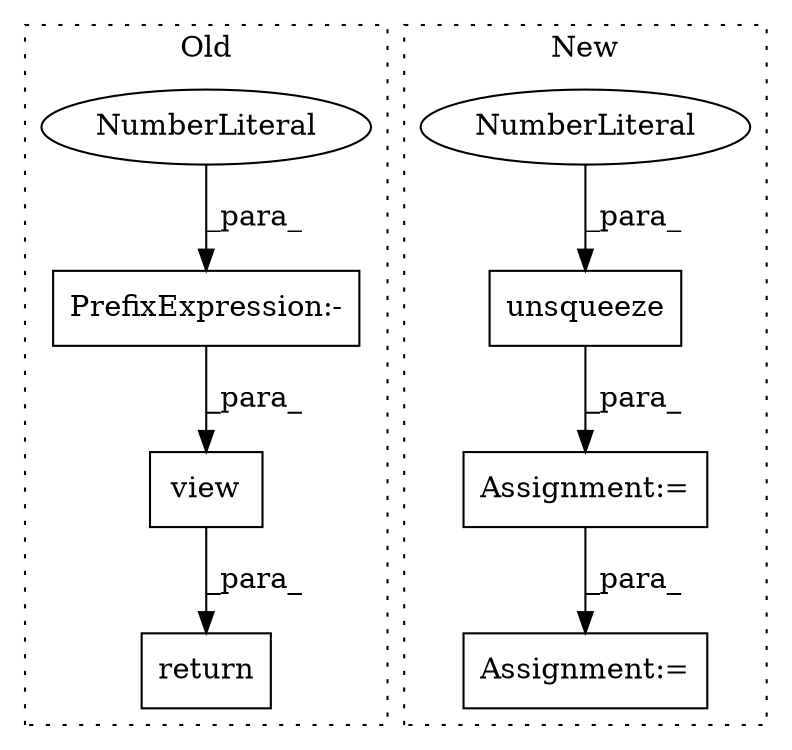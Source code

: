 digraph G {
subgraph cluster0 {
1 [label="view" a="32" s="2146,2172" l="5,1" shape="box"];
4 [label="PrefixExpression:-" a="38" s="2151" l="1" shape="box"];
5 [label="NumberLiteral" a="34" s="2152" l="1" shape="ellipse"];
8 [label="return" a="41" s="2132" l="7" shape="box"];
label = "Old";
style="dotted";
}
subgraph cluster1 {
2 [label="unsqueeze" a="32" s="2523,2534" l="10,1" shape="box"];
3 [label="NumberLiteral" a="34" s="2533" l="1" shape="ellipse"];
6 [label="Assignment:=" a="7" s="2560" l="1" shape="box"];
7 [label="Assignment:=" a="7" s="2691" l="1" shape="box"];
label = "New";
style="dotted";
}
1 -> 8 [label="_para_"];
2 -> 6 [label="_para_"];
3 -> 2 [label="_para_"];
4 -> 1 [label="_para_"];
5 -> 4 [label="_para_"];
6 -> 7 [label="_para_"];
}